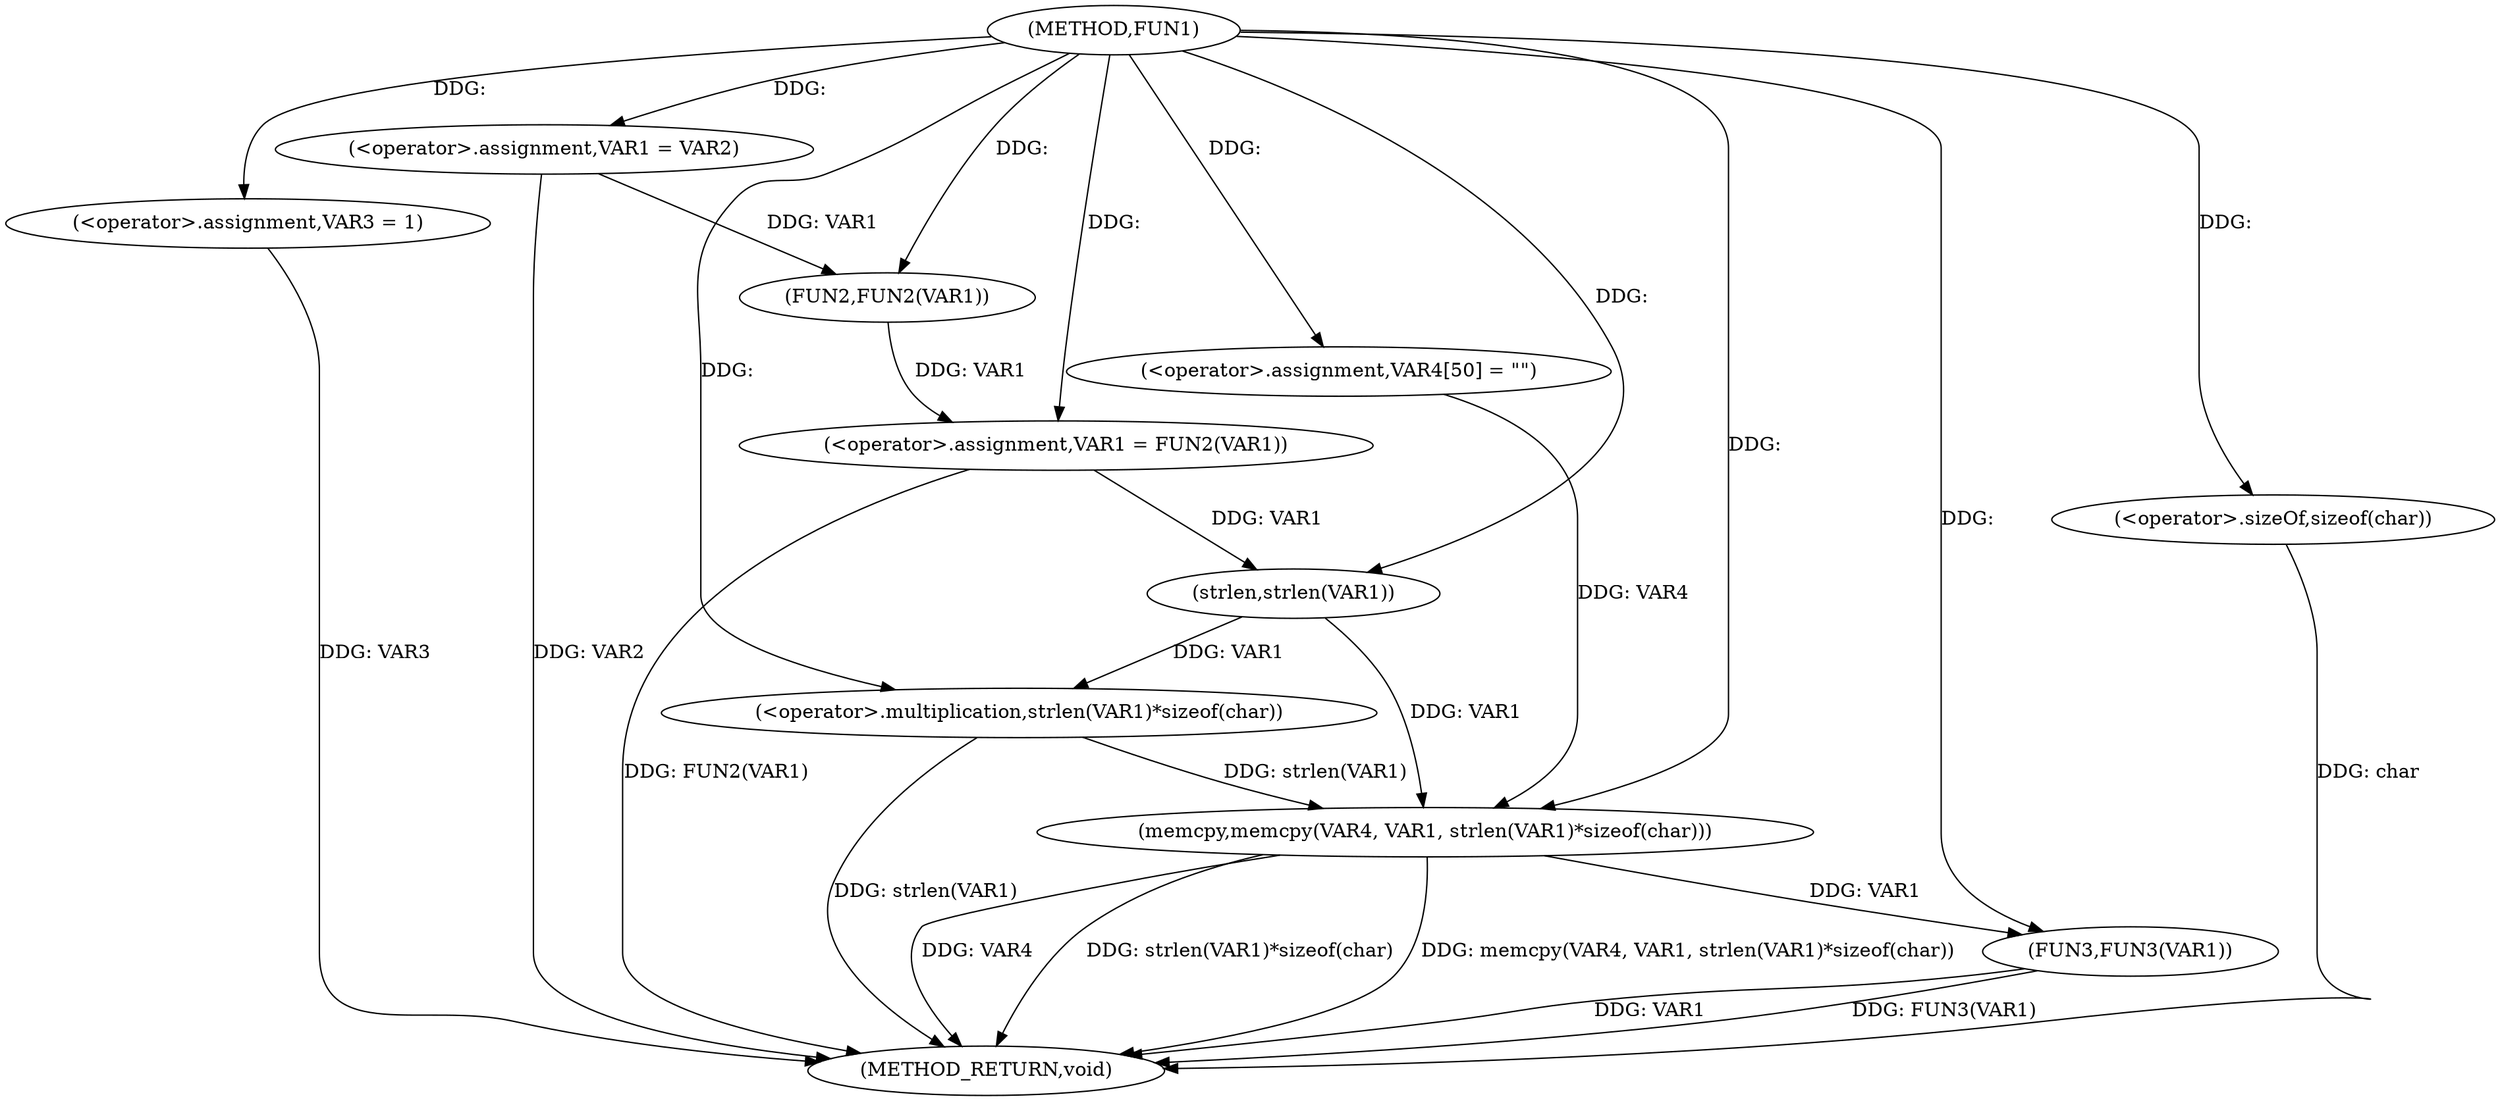 digraph FUN1 {  
"1000100" [label = "(METHOD,FUN1)" ]
"1000129" [label = "(METHOD_RETURN,void)" ]
"1000104" [label = "(<operator>.assignment,VAR1 = VAR2)" ]
"1000107" [label = "(<operator>.assignment,VAR3 = 1)" ]
"1000110" [label = "(<operator>.assignment,VAR1 = FUN2(VAR1))" ]
"1000112" [label = "(FUN2,FUN2(VAR1))" ]
"1000116" [label = "(<operator>.assignment,VAR4[50] = \"\")" ]
"1000119" [label = "(memcpy,memcpy(VAR4, VAR1, strlen(VAR1)*sizeof(char)))" ]
"1000122" [label = "(<operator>.multiplication,strlen(VAR1)*sizeof(char))" ]
"1000123" [label = "(strlen,strlen(VAR1))" ]
"1000125" [label = "(<operator>.sizeOf,sizeof(char))" ]
"1000127" [label = "(FUN3,FUN3(VAR1))" ]
  "1000125" -> "1000129"  [ label = "DDG: char"] 
  "1000107" -> "1000129"  [ label = "DDG: VAR3"] 
  "1000122" -> "1000129"  [ label = "DDG: strlen(VAR1)"] 
  "1000127" -> "1000129"  [ label = "DDG: FUN3(VAR1)"] 
  "1000110" -> "1000129"  [ label = "DDG: FUN2(VAR1)"] 
  "1000119" -> "1000129"  [ label = "DDG: strlen(VAR1)*sizeof(char)"] 
  "1000127" -> "1000129"  [ label = "DDG: VAR1"] 
  "1000119" -> "1000129"  [ label = "DDG: memcpy(VAR4, VAR1, strlen(VAR1)*sizeof(char))"] 
  "1000104" -> "1000129"  [ label = "DDG: VAR2"] 
  "1000119" -> "1000129"  [ label = "DDG: VAR4"] 
  "1000100" -> "1000104"  [ label = "DDG: "] 
  "1000100" -> "1000107"  [ label = "DDG: "] 
  "1000112" -> "1000110"  [ label = "DDG: VAR1"] 
  "1000100" -> "1000110"  [ label = "DDG: "] 
  "1000104" -> "1000112"  [ label = "DDG: VAR1"] 
  "1000100" -> "1000112"  [ label = "DDG: "] 
  "1000100" -> "1000116"  [ label = "DDG: "] 
  "1000116" -> "1000119"  [ label = "DDG: VAR4"] 
  "1000100" -> "1000119"  [ label = "DDG: "] 
  "1000123" -> "1000119"  [ label = "DDG: VAR1"] 
  "1000122" -> "1000119"  [ label = "DDG: strlen(VAR1)"] 
  "1000123" -> "1000122"  [ label = "DDG: VAR1"] 
  "1000110" -> "1000123"  [ label = "DDG: VAR1"] 
  "1000100" -> "1000123"  [ label = "DDG: "] 
  "1000100" -> "1000122"  [ label = "DDG: "] 
  "1000100" -> "1000125"  [ label = "DDG: "] 
  "1000119" -> "1000127"  [ label = "DDG: VAR1"] 
  "1000100" -> "1000127"  [ label = "DDG: "] 
}
